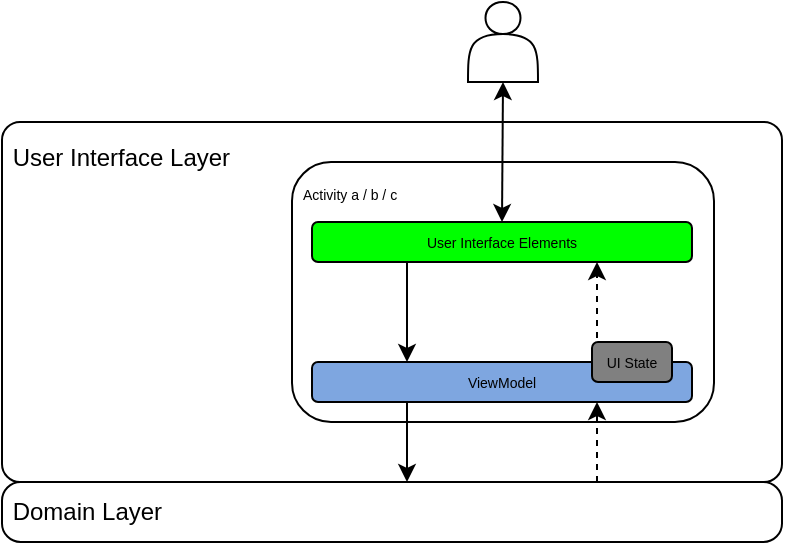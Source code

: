 <mxfile version="21.6.1" type="device">
  <diagram name="Page-1" id="OpWTwDbj9fGWJGAPWJQz">
    <mxGraphModel dx="812" dy="2361" grid="1" gridSize="10" guides="1" tooltips="1" connect="1" arrows="1" fold="1" page="1" pageScale="1" pageWidth="390" pageHeight="270" math="0" shadow="0">
      <root>
        <mxCell id="0" />
        <mxCell id="1" parent="0" />
        <mxCell id="vBTqLdXRIyOvVhQML8VP-46" value="&amp;nbsp;User Interface Layer&lt;br&gt;&lt;br&gt;&lt;br&gt;&lt;br&gt;&lt;br&gt;&lt;br&gt;&lt;br&gt;&lt;br&gt;&lt;br&gt;&lt;br&gt;&lt;br&gt;" style="rounded=1;whiteSpace=wrap;html=1;align=left;arcSize=5;" parent="1" vertex="1">
          <mxGeometry y="-1830" width="390" height="180" as="geometry" />
        </mxCell>
        <mxCell id="vBTqLdXRIyOvVhQML8VP-80" value="&lt;div style=&quot;&quot;&gt;&lt;span style=&quot;font-size: 7px; background-color: initial;&quot;&gt;&amp;nbsp; Activity a / b / c&lt;/span&gt;&lt;/div&gt;&lt;font style=&quot;font-size: 7px;&quot;&gt;&lt;br&gt;&lt;br&gt;&lt;br&gt;&lt;br&gt;&lt;br&gt;&lt;br&gt;&lt;br&gt;&lt;/font&gt;" style="rounded=1;whiteSpace=wrap;html=1;align=left;" parent="1" vertex="1">
          <mxGeometry x="145" y="-1810" width="211" height="130" as="geometry" />
        </mxCell>
        <mxCell id="vBTqLdXRIyOvVhQML8VP-28" value="&amp;nbsp;Domain Layer" style="rounded=1;whiteSpace=wrap;html=1;align=left;arcSize=31;" parent="1" vertex="1">
          <mxGeometry y="-1650" width="390" height="30" as="geometry" />
        </mxCell>
        <mxCell id="vBTqLdXRIyOvVhQML8VP-72" value="" style="endArrow=classic;html=1;rounded=0;entryX=0.75;entryY=1;entryDx=0;entryDy=0;exitX=0.75;exitY=0;exitDx=0;exitDy=0;dashed=1;" parent="1" source="vBTqLdXRIyOvVhQML8VP-65" target="vBTqLdXRIyOvVhQML8VP-66" edge="1">
          <mxGeometry width="50" height="50" relative="1" as="geometry">
            <mxPoint x="300" y="-1740" as="sourcePoint" />
            <mxPoint x="160" y="-1740" as="targetPoint" />
          </mxGeometry>
        </mxCell>
        <mxCell id="vBTqLdXRIyOvVhQML8VP-74" value="" style="endArrow=classic;html=1;rounded=0;entryX=0.25;entryY=0;entryDx=0;entryDy=0;exitX=0.25;exitY=1;exitDx=0;exitDy=0;" parent="1" source="vBTqLdXRIyOvVhQML8VP-65" edge="1">
          <mxGeometry width="50" height="50" relative="1" as="geometry">
            <mxPoint x="110" y="-1660" as="sourcePoint" />
            <mxPoint x="202.5" y="-1650" as="targetPoint" />
          </mxGeometry>
        </mxCell>
        <mxCell id="vBTqLdXRIyOvVhQML8VP-76" value="" style="shape=actor;whiteSpace=wrap;html=1;" parent="1" vertex="1">
          <mxGeometry x="233" y="-1890" width="35" height="40" as="geometry" />
        </mxCell>
        <mxCell id="vBTqLdXRIyOvVhQML8VP-78" value="" style="endArrow=classic;html=1;rounded=0;entryX=0.5;entryY=0;entryDx=0;entryDy=0;exitX=0.5;exitY=1;exitDx=0;exitDy=0;startArrow=classic;startFill=1;" parent="1" source="vBTqLdXRIyOvVhQML8VP-76" target="vBTqLdXRIyOvVhQML8VP-66" edge="1">
          <mxGeometry width="50" height="50" relative="1" as="geometry">
            <mxPoint x="171" y="-1910" as="sourcePoint" />
            <mxPoint x="170" y="-1860" as="targetPoint" />
          </mxGeometry>
        </mxCell>
        <mxCell id="vBTqLdXRIyOvVhQML8VP-66" value="&lt;p style=&quot;line-height: 70%;&quot;&gt;&lt;font style=&quot;font-size: 7px;&quot;&gt;User Interface Elements&lt;/font&gt;&lt;/p&gt;" style="rounded=1;whiteSpace=wrap;html=1;fillColor=#00FF00;" parent="1" vertex="1">
          <mxGeometry x="155" y="-1780" width="190" height="20" as="geometry" />
        </mxCell>
        <mxCell id="vBTqLdXRIyOvVhQML8VP-65" value="&lt;p style=&quot;line-height: 70%;&quot;&gt;&lt;font style=&quot;font-size: 7px;&quot;&gt;ViewModel&lt;/font&gt;&lt;/p&gt;" style="rounded=1;whiteSpace=wrap;html=1;fillColor=#7EA6E0;" parent="1" vertex="1">
          <mxGeometry x="155" y="-1710" width="190" height="20" as="geometry" />
        </mxCell>
        <mxCell id="vBTqLdXRIyOvVhQML8VP-73" value="" style="endArrow=classic;html=1;rounded=0;entryX=0.75;entryY=1;entryDx=0;entryDy=0;exitX=0.75;exitY=0;exitDx=0;exitDy=0;dashed=1;" parent="1" target="vBTqLdXRIyOvVhQML8VP-65" edge="1">
          <mxGeometry width="50" height="50" relative="1" as="geometry">
            <mxPoint x="297.5" y="-1650" as="sourcePoint" />
            <mxPoint x="295" y="-1710" as="targetPoint" />
          </mxGeometry>
        </mxCell>
        <mxCell id="vBTqLdXRIyOvVhQML8VP-70" value="&lt;p style=&quot;line-height: 70%;&quot;&gt;&lt;font style=&quot;font-size: 7px;&quot;&gt;UI State&lt;/font&gt;&lt;/p&gt;" style="rounded=1;whiteSpace=wrap;html=1;fillColor=#808080;" parent="1" vertex="1">
          <mxGeometry x="295" y="-1720" width="40" height="20" as="geometry" />
        </mxCell>
        <mxCell id="vBTqLdXRIyOvVhQML8VP-86" value="" style="endArrow=classic;html=1;rounded=0;entryX=0.25;entryY=0;entryDx=0;entryDy=0;exitX=0.25;exitY=1;exitDx=0;exitDy=0;" parent="1" source="vBTqLdXRIyOvVhQML8VP-66" target="vBTqLdXRIyOvVhQML8VP-65" edge="1">
          <mxGeometry width="50" height="50" relative="1" as="geometry">
            <mxPoint x="213" y="-1750" as="sourcePoint" />
            <mxPoint x="212" y="-1700" as="targetPoint" />
          </mxGeometry>
        </mxCell>
      </root>
    </mxGraphModel>
  </diagram>
</mxfile>
